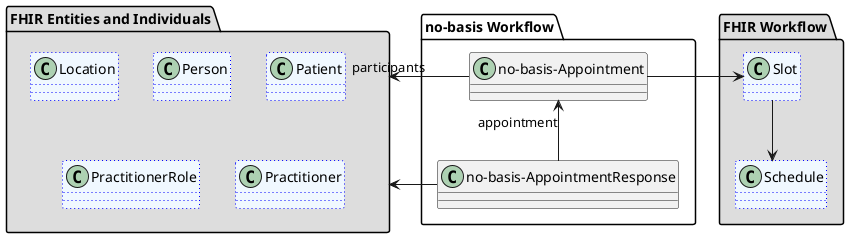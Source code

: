 @startuml
skinparam linetype ortho

package "FHIR Entities and Individuals" #DDDDDD {
'together {
class "Patient" as patient #aliceblue ##[dotted]blue
class "Practitioner" as practitioner #aliceblue ##[dotted]blue
class "Person" as person #aliceblue ##[dotted]blue
class "PractitionerRole" as practitionerrole #aliceblue ##[dotted]blue
class "Location" as location #aliceblue ##[dotted]blue

person -down[hidden]-> practitionerrole
patient -down[hidden]-> practitioner 
}

'together {
package "no-basis Workflow" {
class "no-basis-Appointment" as appointment
class "no-basis-AppointmentResponse" as appointmentresponse
appointmentresponse -up-> appointment : appointment
}

'together {
package "FHIR Workflow" #DDDDDD {
class "Schedule" as schedule #aliceblue ##[dotted]blue
class "Slot" as slot #aliceblue ##[dotted]blue

slot -down-> schedule
}

appointment -left-> "FHIR Entities and Individuals" :participants
appointmentresponse -left-> "FHIR Entities and Individuals" 
appointment -right-> slot
@enduml